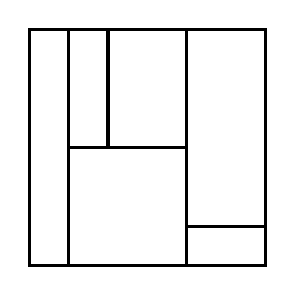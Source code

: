 \begin{tikzpicture}[very thick, scale=.5]
    \draw (0,0) rectangle (1,6);
    \draw (1,3) rectangle (2,6);
    \draw (2,3) rectangle (4,6);
    \draw (1,0) rectangle (4,3);
    \draw (4,1) rectangle (6,6);
    \draw (4,0) rectangle (6,1);
\end{tikzpicture}

